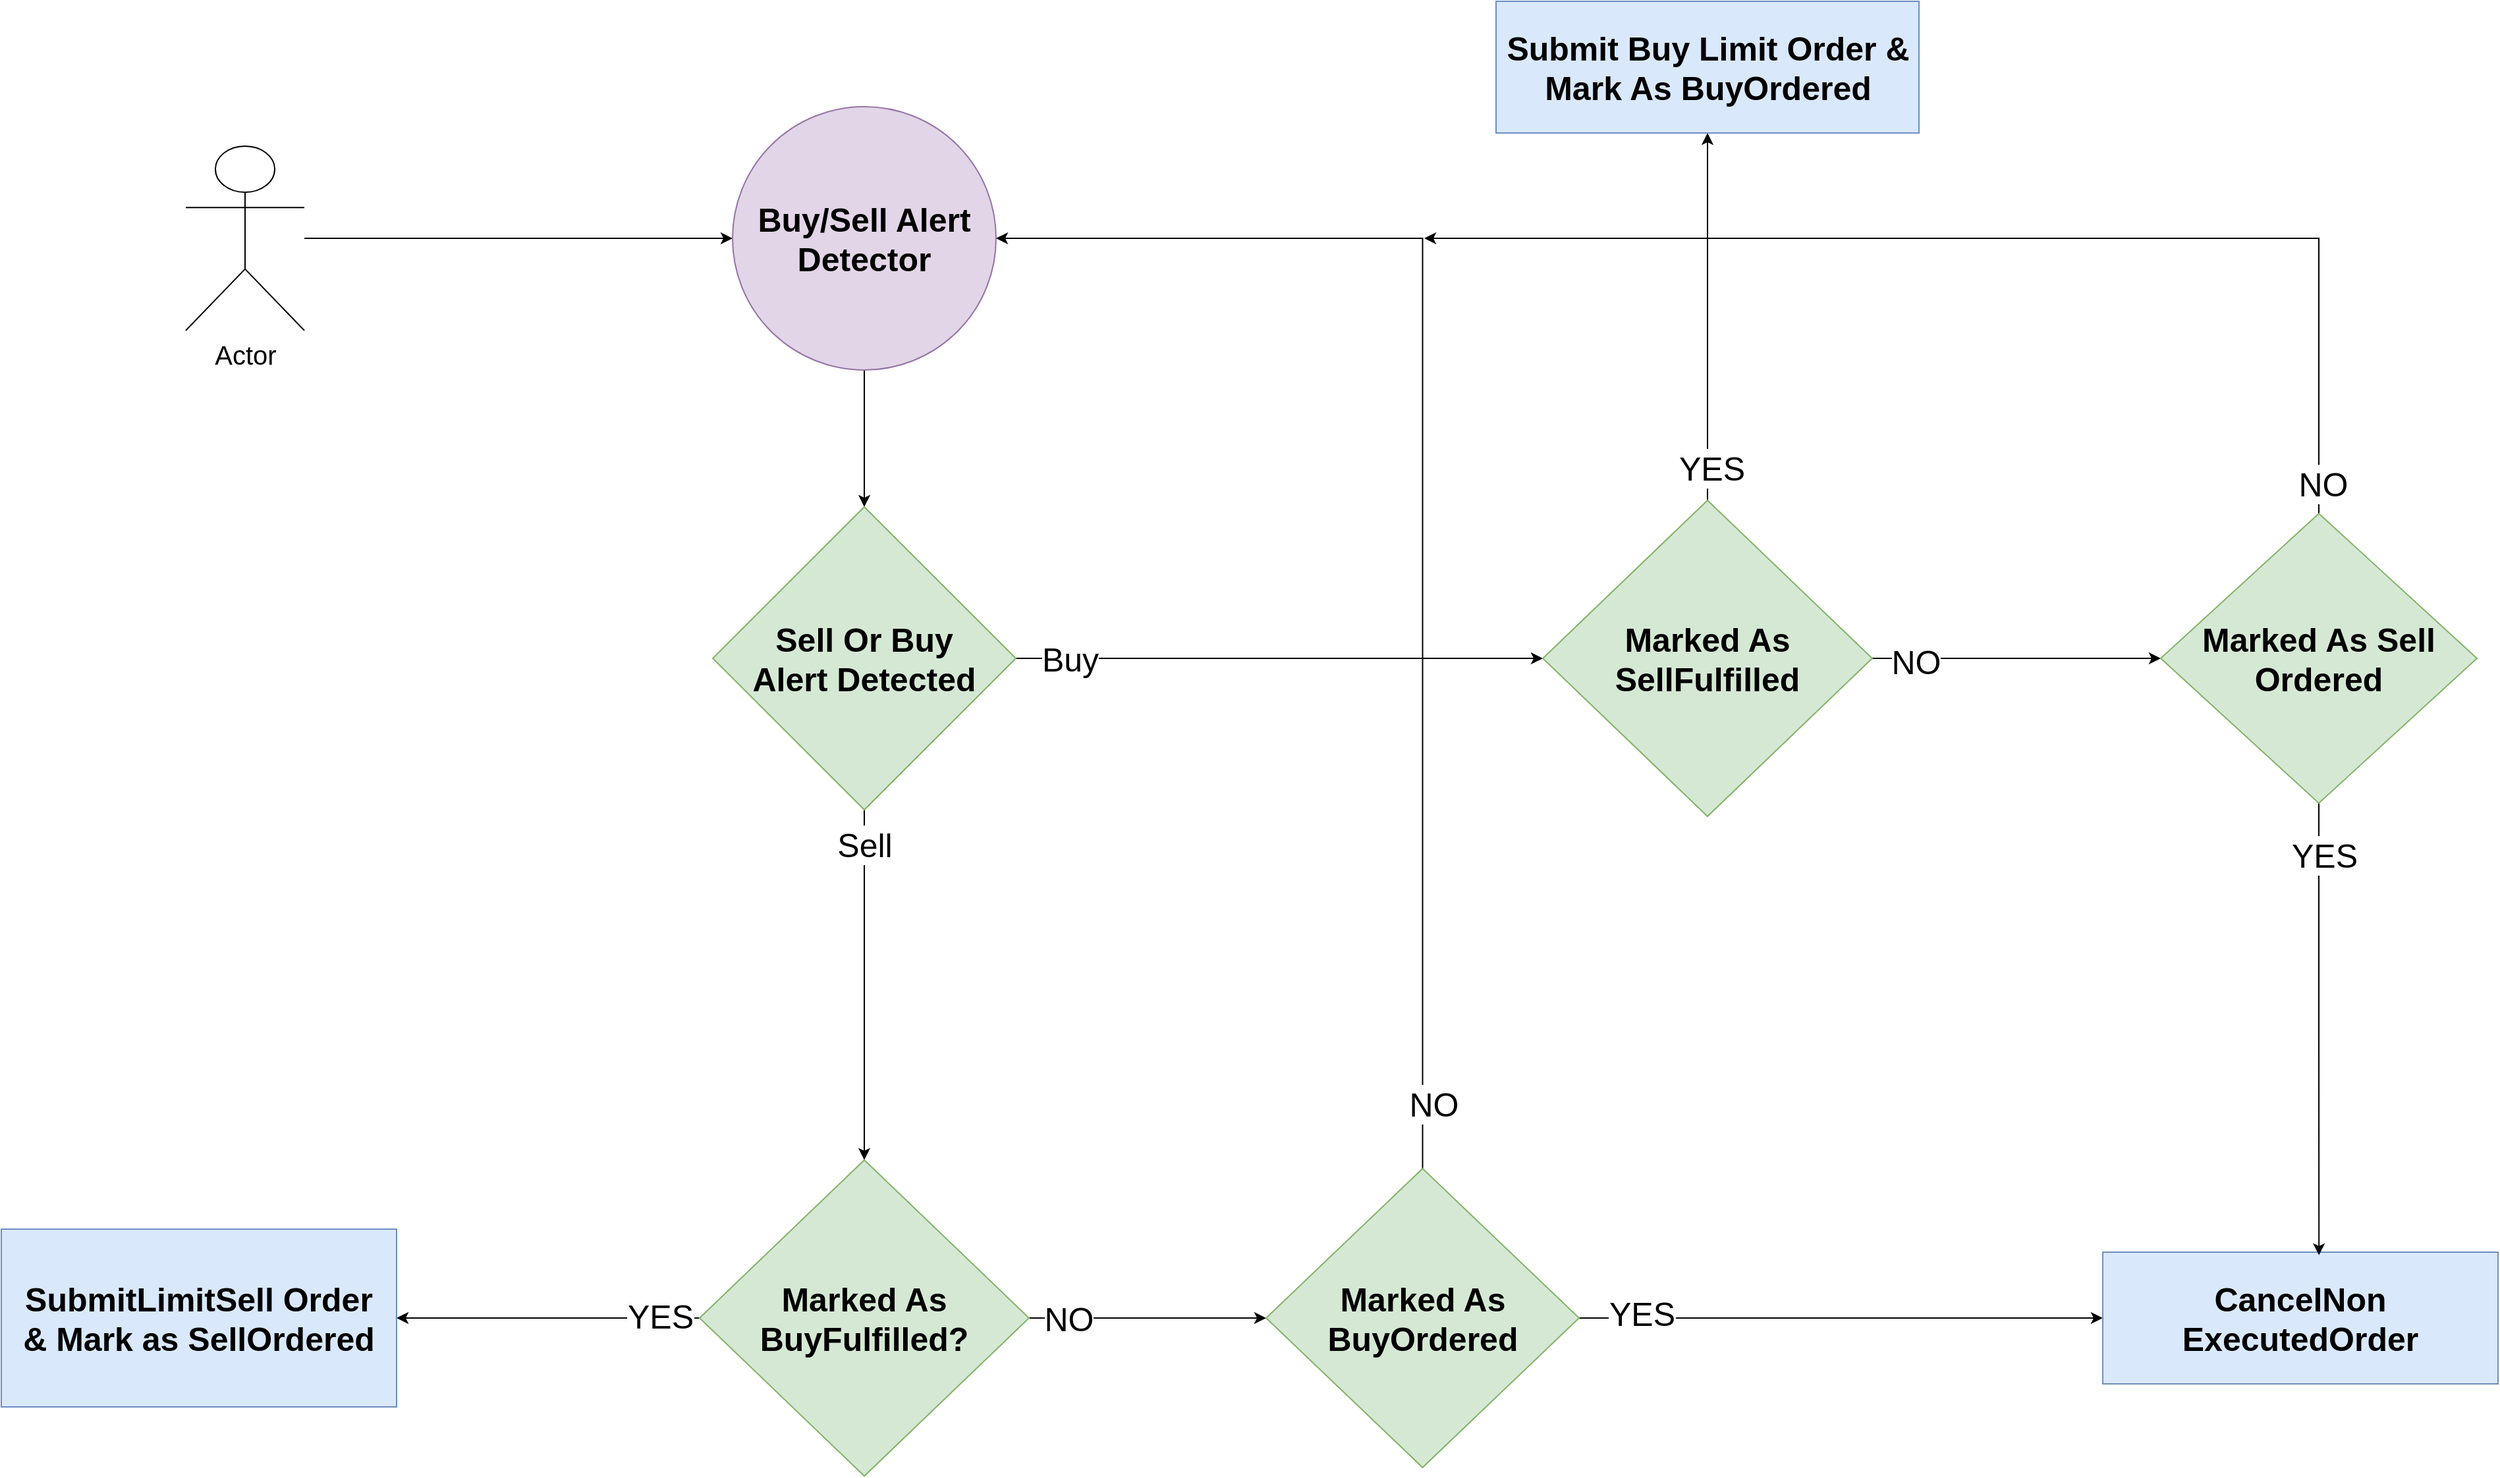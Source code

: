<mxfile version="14.8.1" type="github">
  <diagram id="C5RBs43oDa-KdzZeNtuy" name="Page-1">
    <mxGraphModel dx="3944" dy="1495" grid="1" gridSize="10" guides="1" tooltips="1" connect="1" arrows="1" fold="1" page="1" pageScale="1" pageWidth="1169" pageHeight="827" math="0" shadow="0">
      <root>
        <mxCell id="WIyWlLk6GJQsqaUBKTNV-0" />
        <mxCell id="WIyWlLk6GJQsqaUBKTNV-1" parent="WIyWlLk6GJQsqaUBKTNV-0" />
        <mxCell id="lnbEZevAB6vKnUXMi4Jg-81" style="edgeStyle=orthogonalEdgeStyle;rounded=0;orthogonalLoop=1;jettySize=auto;html=1;entryX=0;entryY=0.5;entryDx=0;entryDy=0;fontSize=25;" edge="1" parent="WIyWlLk6GJQsqaUBKTNV-1" source="lnbEZevAB6vKnUXMi4Jg-0" target="lnbEZevAB6vKnUXMi4Jg-4">
          <mxGeometry relative="1" as="geometry" />
        </mxCell>
        <mxCell id="lnbEZevAB6vKnUXMi4Jg-0" value="Actor" style="shape=umlActor;verticalLabelPosition=bottom;verticalAlign=top;html=1;outlineConnect=0;fontSize=20;" vertex="1" parent="WIyWlLk6GJQsqaUBKTNV-1">
          <mxGeometry x="-330" y="140" width="90" height="140" as="geometry" />
        </mxCell>
        <mxCell id="lnbEZevAB6vKnUXMi4Jg-66" style="edgeStyle=orthogonalEdgeStyle;rounded=0;orthogonalLoop=1;jettySize=auto;html=1;fontSize=25;" edge="1" parent="WIyWlLk6GJQsqaUBKTNV-1" source="lnbEZevAB6vKnUXMi4Jg-4" target="lnbEZevAB6vKnUXMi4Jg-10">
          <mxGeometry relative="1" as="geometry" />
        </mxCell>
        <mxCell id="lnbEZevAB6vKnUXMi4Jg-4" value="&lt;span style=&quot;font-size: 25px;&quot;&gt;Buy/Sell Alert Detector&lt;/span&gt;" style="ellipse;whiteSpace=wrap;html=1;aspect=fixed;fillColor=#e1d5e7;strokeColor=#9673a6;fontSize=25;fontStyle=1" vertex="1" parent="WIyWlLk6GJQsqaUBKTNV-1">
          <mxGeometry x="85" y="110" width="200" height="200" as="geometry" />
        </mxCell>
        <mxCell id="lnbEZevAB6vKnUXMi4Jg-25" value="" style="edgeStyle=orthogonalEdgeStyle;rounded=0;orthogonalLoop=1;jettySize=auto;html=1;fontSize=20;" edge="1" parent="WIyWlLk6GJQsqaUBKTNV-1" source="lnbEZevAB6vKnUXMi4Jg-10" target="lnbEZevAB6vKnUXMi4Jg-24">
          <mxGeometry relative="1" as="geometry" />
        </mxCell>
        <mxCell id="lnbEZevAB6vKnUXMi4Jg-64" value="Sell" style="edgeLabel;html=1;align=center;verticalAlign=middle;resizable=0;points=[];fontSize=25;" vertex="1" connectable="0" parent="lnbEZevAB6vKnUXMi4Jg-25">
          <mxGeometry x="-0.34" y="-6" relative="1" as="geometry">
            <mxPoint x="6" y="-62" as="offset" />
          </mxGeometry>
        </mxCell>
        <mxCell id="lnbEZevAB6vKnUXMi4Jg-46" value="" style="edgeStyle=orthogonalEdgeStyle;rounded=0;orthogonalLoop=1;jettySize=auto;html=1;fontSize=20;" edge="1" parent="WIyWlLk6GJQsqaUBKTNV-1" source="lnbEZevAB6vKnUXMi4Jg-10" target="lnbEZevAB6vKnUXMi4Jg-45">
          <mxGeometry relative="1" as="geometry" />
        </mxCell>
        <mxCell id="lnbEZevAB6vKnUXMi4Jg-65" value="Buy" style="edgeLabel;html=1;align=center;verticalAlign=middle;resizable=0;points=[];fontSize=25;" vertex="1" connectable="0" parent="lnbEZevAB6vKnUXMi4Jg-46">
          <mxGeometry x="-0.737" y="4" relative="1" as="geometry">
            <mxPoint x="-12" y="4" as="offset" />
          </mxGeometry>
        </mxCell>
        <mxCell id="lnbEZevAB6vKnUXMi4Jg-10" value="Sell Or Buy &lt;br style=&quot;font-size: 25px;&quot;&gt;Alert Detected" style="rhombus;whiteSpace=wrap;html=1;strokeColor=#82b366;fillColor=#d5e8d4;fontSize=25;fontStyle=1" vertex="1" parent="WIyWlLk6GJQsqaUBKTNV-1">
          <mxGeometry x="70" y="414" width="230" height="230" as="geometry" />
        </mxCell>
        <mxCell id="lnbEZevAB6vKnUXMi4Jg-32" value="" style="edgeStyle=orthogonalEdgeStyle;rounded=0;orthogonalLoop=1;jettySize=auto;html=1;fontSize=20;" edge="1" parent="WIyWlLk6GJQsqaUBKTNV-1" source="lnbEZevAB6vKnUXMi4Jg-24" target="lnbEZevAB6vKnUXMi4Jg-31">
          <mxGeometry relative="1" as="geometry" />
        </mxCell>
        <mxCell id="lnbEZevAB6vKnUXMi4Jg-68" value="NO" style="edgeLabel;html=1;align=center;verticalAlign=middle;resizable=0;points=[];fontSize=25;" vertex="1" connectable="0" parent="lnbEZevAB6vKnUXMi4Jg-32">
          <mxGeometry x="-0.876" y="-5" relative="1" as="geometry">
            <mxPoint x="19" y="-5" as="offset" />
          </mxGeometry>
        </mxCell>
        <mxCell id="lnbEZevAB6vKnUXMi4Jg-43" value="" style="edgeStyle=orthogonalEdgeStyle;rounded=0;orthogonalLoop=1;jettySize=auto;html=1;fontSize=20;" edge="1" parent="WIyWlLk6GJQsqaUBKTNV-1" source="lnbEZevAB6vKnUXMi4Jg-24" target="lnbEZevAB6vKnUXMi4Jg-42">
          <mxGeometry relative="1" as="geometry" />
        </mxCell>
        <mxCell id="lnbEZevAB6vKnUXMi4Jg-67" value="YES" style="edgeLabel;html=1;align=center;verticalAlign=middle;resizable=0;points=[];fontSize=25;" vertex="1" connectable="0" parent="lnbEZevAB6vKnUXMi4Jg-43">
          <mxGeometry x="-0.729" y="-2" relative="1" as="geometry">
            <mxPoint x="1" as="offset" />
          </mxGeometry>
        </mxCell>
        <mxCell id="lnbEZevAB6vKnUXMi4Jg-24" value="Marked As BuyFulfilled?" style="rhombus;whiteSpace=wrap;html=1;strokeColor=#82b366;fillColor=#d5e8d4;fontSize=25;fontStyle=1" vertex="1" parent="WIyWlLk6GJQsqaUBKTNV-1">
          <mxGeometry x="60" y="910" width="250" height="240" as="geometry" />
        </mxCell>
        <mxCell id="lnbEZevAB6vKnUXMi4Jg-34" value="" style="edgeStyle=orthogonalEdgeStyle;rounded=0;orthogonalLoop=1;jettySize=auto;html=1;fontSize=20;" edge="1" parent="WIyWlLk6GJQsqaUBKTNV-1" source="lnbEZevAB6vKnUXMi4Jg-31" target="lnbEZevAB6vKnUXMi4Jg-33">
          <mxGeometry relative="1" as="geometry">
            <Array as="points">
              <mxPoint x="780" y="1030" />
              <mxPoint x="780" y="1030" />
            </Array>
          </mxGeometry>
        </mxCell>
        <mxCell id="lnbEZevAB6vKnUXMi4Jg-70" value="YES" style="edgeLabel;html=1;align=center;verticalAlign=middle;resizable=0;points=[];fontSize=25;" vertex="1" connectable="0" parent="lnbEZevAB6vKnUXMi4Jg-34">
          <mxGeometry x="-0.801" y="4" relative="1" as="geometry">
            <mxPoint x="8" as="offset" />
          </mxGeometry>
        </mxCell>
        <mxCell id="lnbEZevAB6vKnUXMi4Jg-37" style="edgeStyle=orthogonalEdgeStyle;rounded=0;orthogonalLoop=1;jettySize=auto;html=1;fontSize=20;entryX=1;entryY=0.5;entryDx=0;entryDy=0;" edge="1" parent="WIyWlLk6GJQsqaUBKTNV-1" source="lnbEZevAB6vKnUXMi4Jg-31" target="lnbEZevAB6vKnUXMi4Jg-4">
          <mxGeometry relative="1" as="geometry">
            <mxPoint x="360" y="190" as="targetPoint" />
            <Array as="points">
              <mxPoint x="609" y="210" />
            </Array>
          </mxGeometry>
        </mxCell>
        <mxCell id="lnbEZevAB6vKnUXMi4Jg-69" value="NO" style="edgeLabel;html=1;align=center;verticalAlign=middle;resizable=0;points=[];fontSize=25;" vertex="1" connectable="0" parent="lnbEZevAB6vKnUXMi4Jg-37">
          <mxGeometry x="-0.904" y="-8" relative="1" as="geometry">
            <mxPoint as="offset" />
          </mxGeometry>
        </mxCell>
        <mxCell id="lnbEZevAB6vKnUXMi4Jg-31" value="Marked As BuyOrdered" style="rhombus;whiteSpace=wrap;html=1;strokeColor=#82b366;fillColor=#d5e8d4;fontSize=25;fontStyle=1" vertex="1" parent="WIyWlLk6GJQsqaUBKTNV-1">
          <mxGeometry x="490" y="916.5" width="237.5" height="227" as="geometry" />
        </mxCell>
        <mxCell id="lnbEZevAB6vKnUXMi4Jg-33" value="CancelNon ExecutedOrder" style="whiteSpace=wrap;html=1;fontSize=25;strokeColor=#6c8ebf;fillColor=#dae8fc;fontStyle=1" vertex="1" parent="WIyWlLk6GJQsqaUBKTNV-1">
          <mxGeometry x="1125" y="980" width="300" height="100" as="geometry" />
        </mxCell>
        <mxCell id="lnbEZevAB6vKnUXMi4Jg-42" value="SubmitLimitSell Order&lt;br style=&quot;font-size: 25px;&quot;&gt;&amp;amp; Mark as SellOrdered" style="whiteSpace=wrap;html=1;fontSize=25;strokeColor=#6c8ebf;fillColor=#dae8fc;fontStyle=1" vertex="1" parent="WIyWlLk6GJQsqaUBKTNV-1">
          <mxGeometry x="-470" y="962.5" width="300" height="135" as="geometry" />
        </mxCell>
        <mxCell id="lnbEZevAB6vKnUXMi4Jg-53" value="" style="edgeStyle=orthogonalEdgeStyle;rounded=0;orthogonalLoop=1;jettySize=auto;html=1;fontSize=20;" edge="1" parent="WIyWlLk6GJQsqaUBKTNV-1" source="lnbEZevAB6vKnUXMi4Jg-45" target="lnbEZevAB6vKnUXMi4Jg-52">
          <mxGeometry relative="1" as="geometry" />
        </mxCell>
        <mxCell id="lnbEZevAB6vKnUXMi4Jg-71" value="YES" style="edgeLabel;html=1;align=center;verticalAlign=middle;resizable=0;points=[];fontSize=25;" vertex="1" connectable="0" parent="lnbEZevAB6vKnUXMi4Jg-53">
          <mxGeometry x="-0.82" y="-3" relative="1" as="geometry">
            <mxPoint as="offset" />
          </mxGeometry>
        </mxCell>
        <mxCell id="lnbEZevAB6vKnUXMi4Jg-74" style="edgeStyle=orthogonalEdgeStyle;rounded=0;orthogonalLoop=1;jettySize=auto;html=1;entryX=0;entryY=0.5;entryDx=0;entryDy=0;fontSize=25;" edge="1" parent="WIyWlLk6GJQsqaUBKTNV-1" source="lnbEZevAB6vKnUXMi4Jg-45" target="lnbEZevAB6vKnUXMi4Jg-49">
          <mxGeometry relative="1" as="geometry" />
        </mxCell>
        <mxCell id="lnbEZevAB6vKnUXMi4Jg-75" value="NO" style="edgeLabel;html=1;align=center;verticalAlign=middle;resizable=0;points=[];fontSize=25;" vertex="1" connectable="0" parent="lnbEZevAB6vKnUXMi4Jg-74">
          <mxGeometry x="-0.822" y="-2" relative="1" as="geometry">
            <mxPoint x="13" as="offset" />
          </mxGeometry>
        </mxCell>
        <mxCell id="lnbEZevAB6vKnUXMi4Jg-45" value="Marked As SellFulfilled" style="rhombus;whiteSpace=wrap;html=1;strokeColor=#82b366;fillColor=#d5e8d4;fontSize=25;fontStyle=1" vertex="1" parent="WIyWlLk6GJQsqaUBKTNV-1">
          <mxGeometry x="700" y="409" width="250" height="240" as="geometry" />
        </mxCell>
        <mxCell id="lnbEZevAB6vKnUXMi4Jg-76" style="edgeStyle=orthogonalEdgeStyle;rounded=0;orthogonalLoop=1;jettySize=auto;html=1;entryX=0.547;entryY=0.023;entryDx=0;entryDy=0;entryPerimeter=0;fontSize=25;" edge="1" parent="WIyWlLk6GJQsqaUBKTNV-1" source="lnbEZevAB6vKnUXMi4Jg-49" target="lnbEZevAB6vKnUXMi4Jg-33">
          <mxGeometry relative="1" as="geometry" />
        </mxCell>
        <mxCell id="lnbEZevAB6vKnUXMi4Jg-79" value="YES" style="edgeLabel;html=1;align=center;verticalAlign=middle;resizable=0;points=[];fontSize=25;" vertex="1" connectable="0" parent="lnbEZevAB6vKnUXMi4Jg-76">
          <mxGeometry x="-0.771" y="4" relative="1" as="geometry">
            <mxPoint y="-1" as="offset" />
          </mxGeometry>
        </mxCell>
        <mxCell id="lnbEZevAB6vKnUXMi4Jg-77" style="edgeStyle=orthogonalEdgeStyle;rounded=0;orthogonalLoop=1;jettySize=auto;html=1;fontSize=25;" edge="1" parent="WIyWlLk6GJQsqaUBKTNV-1" source="lnbEZevAB6vKnUXMi4Jg-49">
          <mxGeometry relative="1" as="geometry">
            <mxPoint x="610" y="210" as="targetPoint" />
            <Array as="points">
              <mxPoint x="1289" y="210" />
              <mxPoint x="620" y="210" />
            </Array>
          </mxGeometry>
        </mxCell>
        <mxCell id="lnbEZevAB6vKnUXMi4Jg-78" value="NO" style="edgeLabel;html=1;align=center;verticalAlign=middle;resizable=0;points=[];fontSize=25;" vertex="1" connectable="0" parent="lnbEZevAB6vKnUXMi4Jg-77">
          <mxGeometry x="-0.947" y="-3" relative="1" as="geometry">
            <mxPoint as="offset" />
          </mxGeometry>
        </mxCell>
        <mxCell id="lnbEZevAB6vKnUXMi4Jg-49" value="Marked As Sell Ordered" style="rhombus;whiteSpace=wrap;html=1;fontSize=25;strokeColor=#82b366;fillColor=#d5e8d4;fontStyle=1" vertex="1" parent="WIyWlLk6GJQsqaUBKTNV-1">
          <mxGeometry x="1169" y="419" width="240" height="220" as="geometry" />
        </mxCell>
        <mxCell id="lnbEZevAB6vKnUXMi4Jg-52" value="Submit Buy Limit Order &amp;amp; Mark As BuyOrdered" style="whiteSpace=wrap;html=1;fontSize=25;strokeColor=#6c8ebf;fillColor=#dae8fc;fontStyle=1" vertex="1" parent="WIyWlLk6GJQsqaUBKTNV-1">
          <mxGeometry x="664.5" y="30" width="321" height="100" as="geometry" />
        </mxCell>
      </root>
    </mxGraphModel>
  </diagram>
</mxfile>
